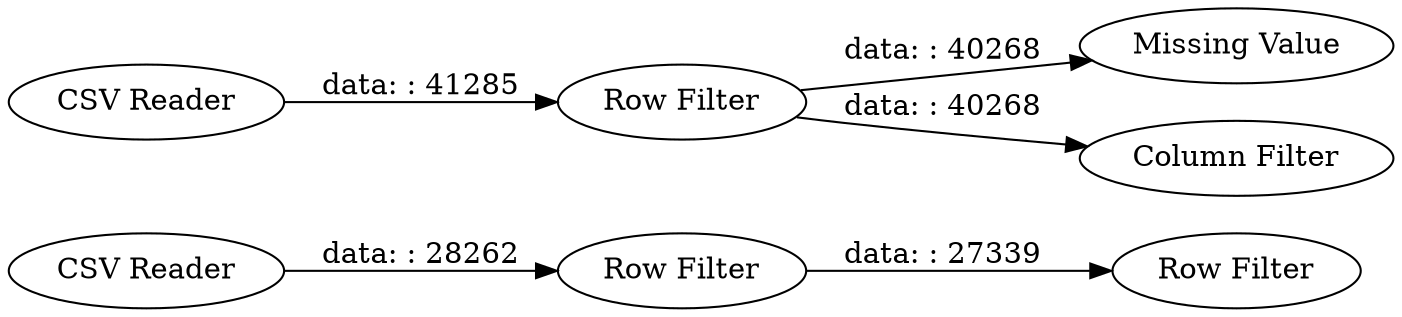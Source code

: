 digraph {
	"2131665008657697957_2" [label="CSV Reader"]
	"2131665008657697957_6" [label="Missing Value"]
	"2131665008657697957_1" [label="CSV Reader"]
	"2131665008657697957_3" [label="Row Filter"]
	"2131665008657697957_7" [label="Row Filter"]
	"2131665008657697957_8" [label="Row Filter"]
	"2131665008657697957_4" [label="Column Filter"]
	"2131665008657697957_3" -> "2131665008657697957_4" [label="data: : 40268"]
	"2131665008657697957_2" -> "2131665008657697957_7" [label="data: : 28262"]
	"2131665008657697957_7" -> "2131665008657697957_8" [label="data: : 27339"]
	"2131665008657697957_3" -> "2131665008657697957_6" [label="data: : 40268"]
	"2131665008657697957_1" -> "2131665008657697957_3" [label="data: : 41285"]
	rankdir=LR
}
